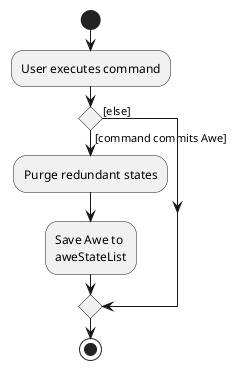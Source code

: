 @startuml
start
:User executes command;

'Since the beta syntax does not support placing the condition outside the
'diamond we place it as the true branch instead.

if () then ([command commits Awe])
    :Purge redundant states;
    :Save Awe to
    aweStateList;
else ([else])
endif
stop
@enduml
